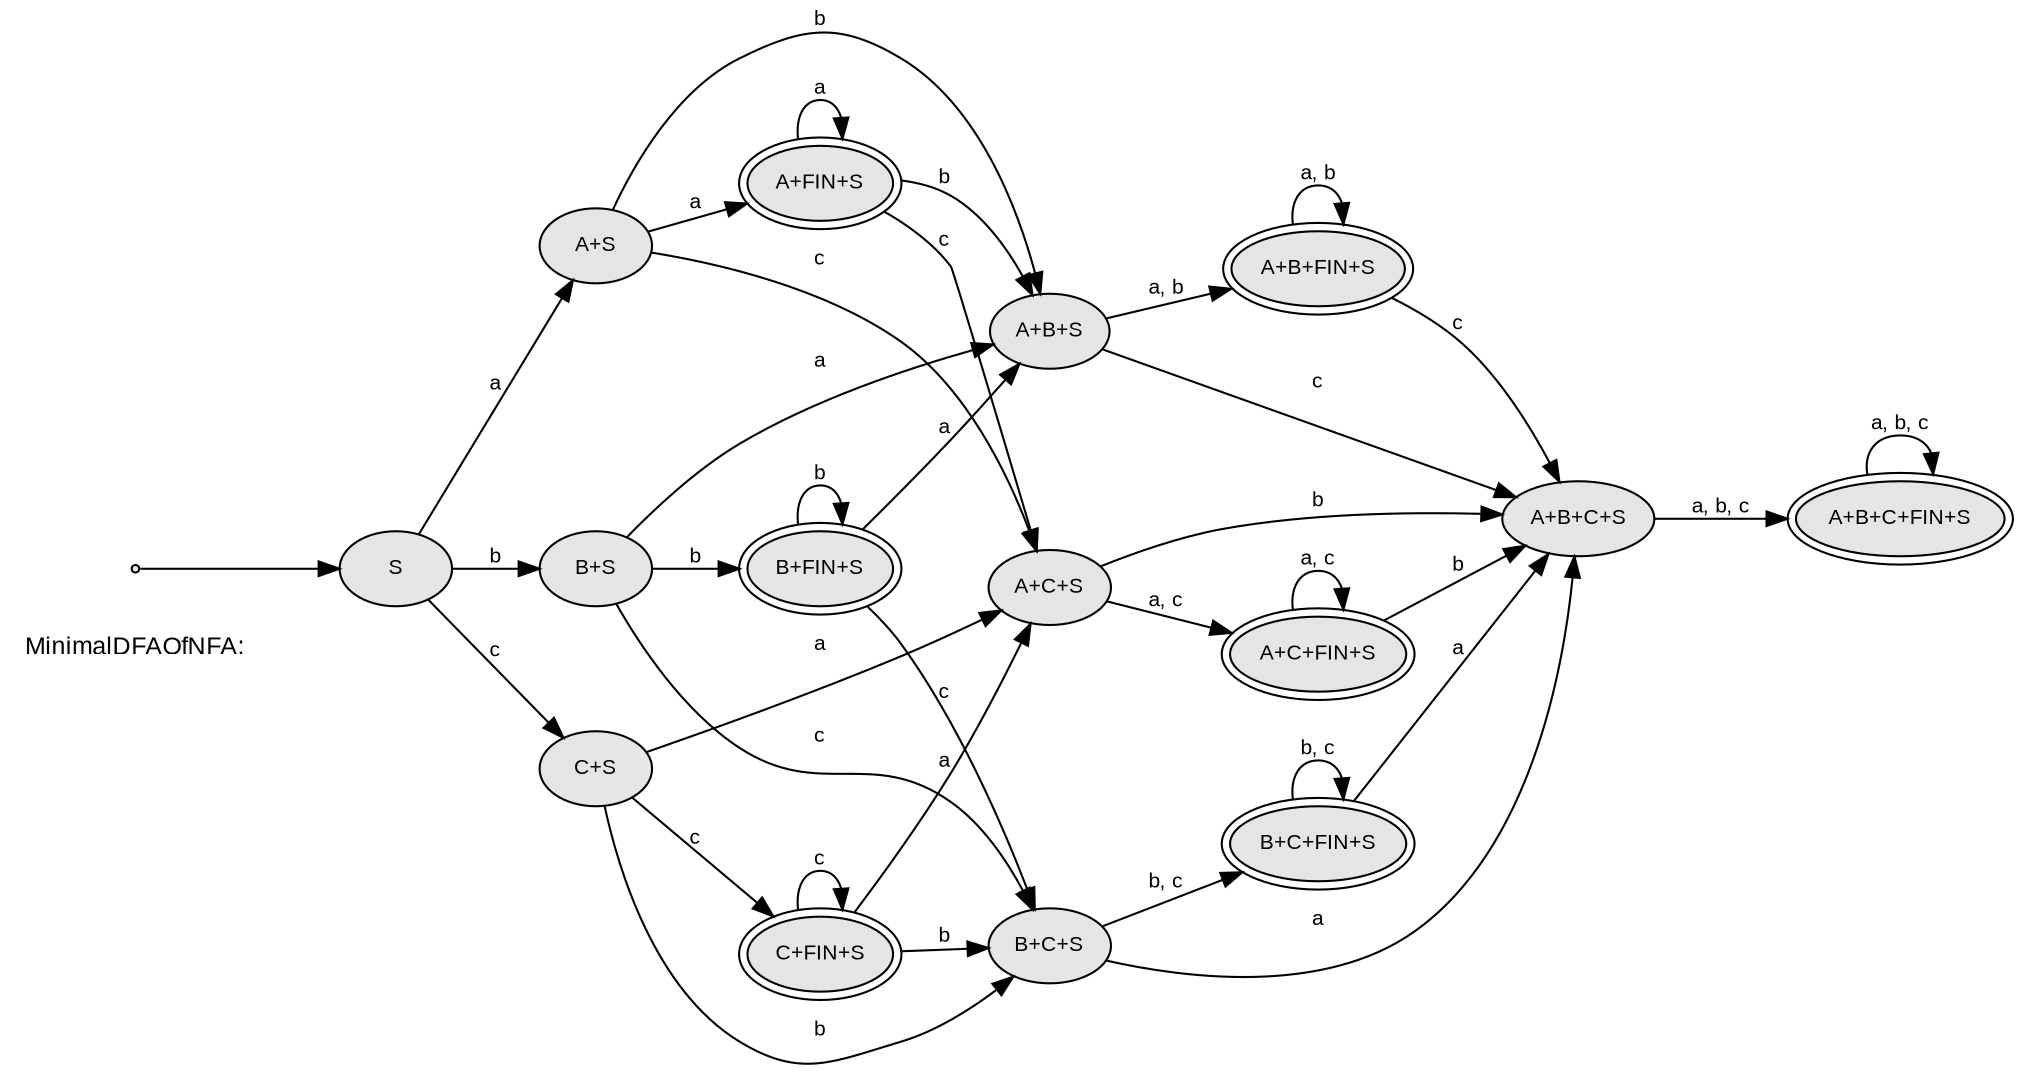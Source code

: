 digraph finite_state_machine {

  rankdir = LR;

  node [fontname = Arial fontsize = 10 style = filled fillcolor = gray90]
  "MinimalDFAOfNFA:" [shape = none style = "" fontsize = 12];
  node [shape = point]; START; // shape for START node
  node [shape = ellipse peripheries = 2] "A+B+C+FIN+S" "A+B+FIN+S" "A+C+FIN+S" "A+FIN+S" "B+C+FIN+S" "B+FIN+S" "C+FIN+S"; // shape for final nodes
  node [shape = ellipse peripheries = 1];  // shape for non-final nodes
  START -> "S";

  "S" -> "A+S" [label = "a" fontname = Arial fontsize = 10]; 
  "S" -> "B+S" [label = "b" fontname = Arial fontsize = 10]; 
  "S" -> "C+S" [label = "c" fontname = Arial fontsize = 10]; 
  "A+S" -> "A+B+S" [label = "b" fontname = Arial fontsize = 10]; 
  "A+S" -> "A+C+S" [label = "c" fontname = Arial fontsize = 10]; 
  "A+S" -> "A+FIN+S" [label = "a" fontname = Arial fontsize = 10]; 
  "B+S" -> "A+B+S" [label = "a" fontname = Arial fontsize = 10]; 
  "B+S" -> "B+C+S" [label = "c" fontname = Arial fontsize = 10]; 
  "B+S" -> "B+FIN+S" [label = "b" fontname = Arial fontsize = 10]; 
  "C+S" -> "A+C+S" [label = "a" fontname = Arial fontsize = 10]; 
  "C+S" -> "B+C+S" [label = "b" fontname = Arial fontsize = 10]; 
  "C+S" -> "C+FIN+S" [label = "c" fontname = Arial fontsize = 10]; 
  "A+FIN+S" -> "A+B+S" [label = "b" fontname = Arial fontsize = 10]; 
  "A+FIN+S" -> "A+C+S" [label = "c" fontname = Arial fontsize = 10]; 
  "A+FIN+S" -> "A+FIN+S" [label = "a" fontname = Arial fontsize = 10]; 
  "A+B+S" -> "A+B+C+S" [label = "c" fontname = Arial fontsize = 10]; 
  "A+B+S" -> "A+B+FIN+S" [label = "a, b" fontname = Arial fontsize = 10]; 
  "A+C+S" -> "A+B+C+S" [label = "b" fontname = Arial fontsize = 10]; 
  "A+C+S" -> "A+C+FIN+S" [label = "a, c" fontname = Arial fontsize = 10]; 
  "B+FIN+S" -> "A+B+S" [label = "a" fontname = Arial fontsize = 10]; 
  "B+FIN+S" -> "B+C+S" [label = "c" fontname = Arial fontsize = 10]; 
  "B+FIN+S" -> "B+FIN+S" [label = "b" fontname = Arial fontsize = 10]; 
  "B+C+S" -> "A+B+C+S" [label = "a" fontname = Arial fontsize = 10]; 
  "B+C+S" -> "B+C+FIN+S" [label = "b, c" fontname = Arial fontsize = 10]; 
  "C+FIN+S" -> "A+C+S" [label = "a" fontname = Arial fontsize = 10]; 
  "C+FIN+S" -> "B+C+S" [label = "b" fontname = Arial fontsize = 10]; 
  "C+FIN+S" -> "C+FIN+S" [label = "c" fontname = Arial fontsize = 10]; 
  "A+B+FIN+S" -> "A+B+C+S" [label = "c" fontname = Arial fontsize = 10]; 
  "A+B+FIN+S" -> "A+B+FIN+S" [label = "a, b" fontname = Arial fontsize = 10]; 
  "A+B+C+S" -> "A+B+C+FIN+S" [label = "a, b, c" fontname = Arial fontsize = 10]; 
  "A+C+FIN+S" -> "A+B+C+S" [label = "b" fontname = Arial fontsize = 10]; 
  "A+C+FIN+S" -> "A+C+FIN+S" [label = "a, c" fontname = Arial fontsize = 10]; 
  "B+C+FIN+S" -> "A+B+C+S" [label = "a" fontname = Arial fontsize = 10]; 
  "B+C+FIN+S" -> "B+C+FIN+S" [label = "b, c" fontname = Arial fontsize = 10]; 
  "A+B+C+FIN+S" -> "A+B+C+FIN+S" [label = "a, b, c" fontname = Arial fontsize = 10]; 

}
